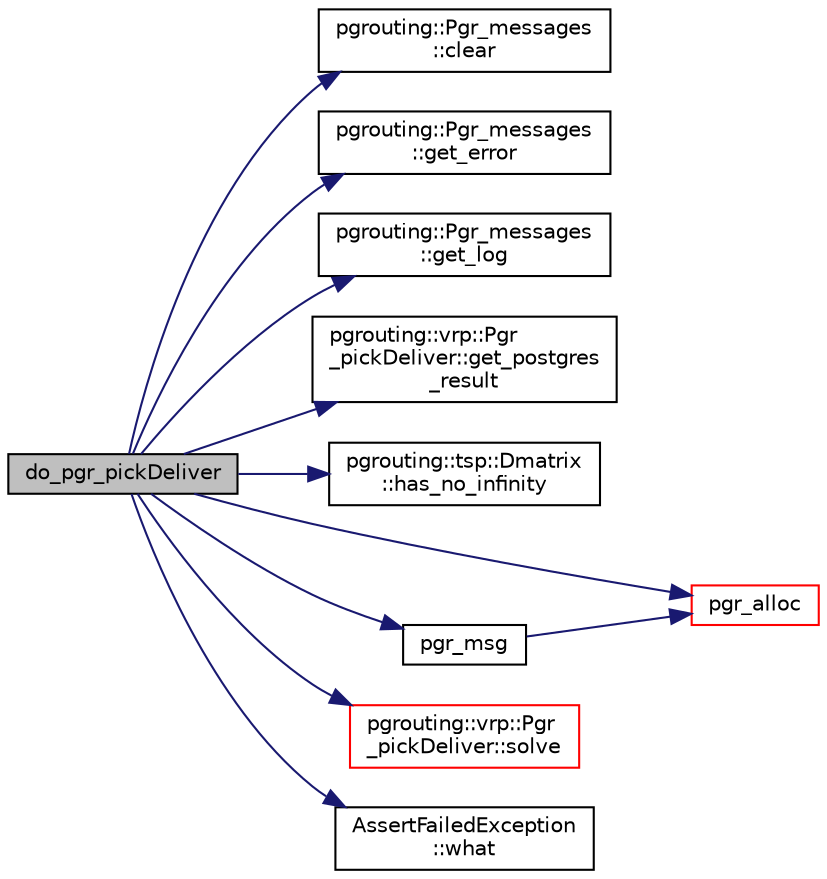 digraph "do_pgr_pickDeliver"
{
  edge [fontname="Helvetica",fontsize="10",labelfontname="Helvetica",labelfontsize="10"];
  node [fontname="Helvetica",fontsize="10",shape=record];
  rankdir="LR";
  Node1 [label="do_pgr_pickDeliver",height=0.2,width=0.4,color="black", fillcolor="grey75", style="filled" fontcolor="black"];
  Node1 -> Node2 [color="midnightblue",fontsize="10",style="solid",fontname="Helvetica"];
  Node2 [label="pgrouting::Pgr_messages\l::clear",height=0.2,width=0.4,color="black", fillcolor="white", style="filled",URL="$classpgrouting_1_1Pgr__messages.html#a99a9dde300a4a8e5ce8abc8b0560b9f8",tooltip="clear "];
  Node1 -> Node3 [color="midnightblue",fontsize="10",style="solid",fontname="Helvetica"];
  Node3 [label="pgrouting::Pgr_messages\l::get_error",height=0.2,width=0.4,color="black", fillcolor="white", style="filled",URL="$classpgrouting_1_1Pgr__messages.html#a8619f0b2a947f14ef8e5528712f4c0fb",tooltip="get_error "];
  Node1 -> Node4 [color="midnightblue",fontsize="10",style="solid",fontname="Helvetica"];
  Node4 [label="pgrouting::Pgr_messages\l::get_log",height=0.2,width=0.4,color="black", fillcolor="white", style="filled",URL="$classpgrouting_1_1Pgr__messages.html#ab95afb74f6165ef76d6caf7415b378c6",tooltip="get_log "];
  Node1 -> Node5 [color="midnightblue",fontsize="10",style="solid",fontname="Helvetica"];
  Node5 [label="pgrouting::vrp::Pgr\l_pickDeliver::get_postgres\l_result",height=0.2,width=0.4,color="black", fillcolor="white", style="filled",URL="$classpgrouting_1_1vrp_1_1Pgr__pickDeliver.html#a7dcf1f8733697da70d52cc305cc03c9d"];
  Node1 -> Node6 [color="midnightblue",fontsize="10",style="solid",fontname="Helvetica"];
  Node6 [label="pgrouting::tsp::Dmatrix\l::has_no_infinity",height=0.2,width=0.4,color="black", fillcolor="white", style="filled",URL="$classpgrouting_1_1tsp_1_1Dmatrix.html#a7b198bf18edfd06d330aa4cbe47543f4"];
  Node1 -> Node7 [color="midnightblue",fontsize="10",style="solid",fontname="Helvetica"];
  Node7 [label="pgr_alloc",height=0.2,width=0.4,color="red", fillcolor="white", style="filled",URL="$pgr__alloc_8hpp.html#ac9d34b4a4d403ed9f24050b973087a9c",tooltip="allocates memory "];
  Node1 -> Node8 [color="midnightblue",fontsize="10",style="solid",fontname="Helvetica"];
  Node8 [label="pgr_msg",height=0.2,width=0.4,color="black", fillcolor="white", style="filled",URL="$pgr__alloc_8cpp.html#a03fe028457780ee3a4d223cd7fe9d53e"];
  Node8 -> Node7 [color="midnightblue",fontsize="10",style="solid",fontname="Helvetica"];
  Node1 -> Node9 [color="midnightblue",fontsize="10",style="solid",fontname="Helvetica"];
  Node9 [label="pgrouting::vrp::Pgr\l_pickDeliver::solve",height=0.2,width=0.4,color="red", fillcolor="white", style="filled",URL="$classpgrouting_1_1vrp_1_1Pgr__pickDeliver.html#a92a46ffb84ddb2f728d6b500788f505c"];
  Node1 -> Node10 [color="midnightblue",fontsize="10",style="solid",fontname="Helvetica"];
  Node10 [label="AssertFailedException\l::what",height=0.2,width=0.4,color="black", fillcolor="white", style="filled",URL="$classAssertFailedException.html#aafd3ed0f0334f5a66586307c6db69fd2"];
}
